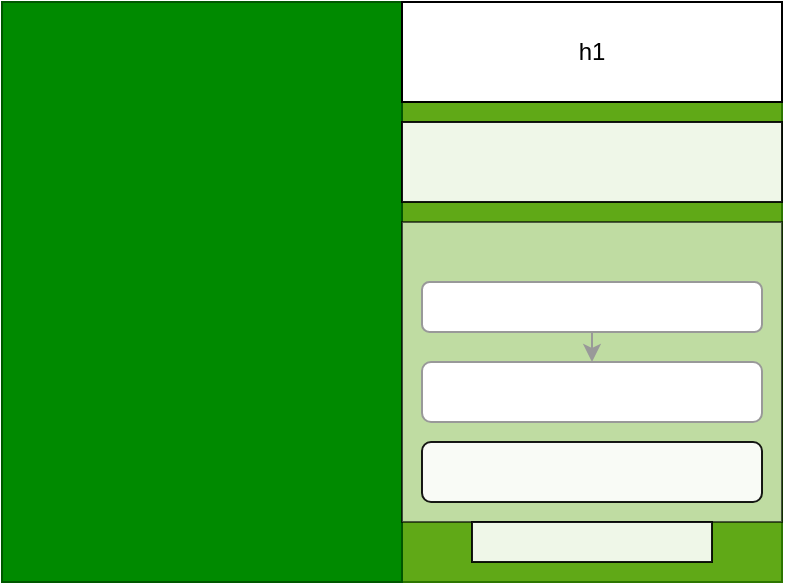 <mxfile>
    <diagram id="QwFGre6frtxOd6MtdPK8" name="Page-1">
        <mxGraphModel dx="735" dy="416" grid="1" gridSize="10" guides="1" tooltips="1" connect="1" arrows="1" fold="1" page="1" pageScale="1" pageWidth="850" pageHeight="1100" math="0" shadow="0">
            <root>
                <mxCell id="0"/>
                <mxCell id="1" parent="0"/>
                <mxCell id="2" value="" style="rounded=0;whiteSpace=wrap;html=1;" vertex="1" parent="1">
                    <mxGeometry x="120" y="110" width="390" height="290" as="geometry"/>
                </mxCell>
                <mxCell id="4" value="" style="rounded=0;whiteSpace=wrap;html=1;fillColor=#60a917;fontColor=#ffffff;strokeColor=#2D7600;" vertex="1" parent="1">
                    <mxGeometry x="320" y="110" width="190" height="290" as="geometry"/>
                </mxCell>
                <mxCell id="5" value="" style="rounded=0;whiteSpace=wrap;html=1;fillColor=#008a00;fontColor=#ffffff;strokeColor=#005700;" vertex="1" parent="1">
                    <mxGeometry x="120" y="110" width="200" height="290" as="geometry"/>
                </mxCell>
                <mxCell id="8" value="" style="edgeStyle=none;html=1;" edge="1" parent="1" source="6" target="7">
                    <mxGeometry relative="1" as="geometry"/>
                </mxCell>
                <mxCell id="6" value="" style="rounded=1;whiteSpace=wrap;html=1;" vertex="1" parent="1">
                    <mxGeometry x="330" y="250" width="170" height="25" as="geometry"/>
                </mxCell>
                <mxCell id="7" value="" style="whiteSpace=wrap;html=1;rounded=1;" vertex="1" parent="1">
                    <mxGeometry x="330" y="290" width="170" height="30" as="geometry"/>
                </mxCell>
                <mxCell id="10" value="h1" style="rounded=0;whiteSpace=wrap;html=1;" vertex="1" parent="1">
                    <mxGeometry x="320" y="110" width="190" height="50" as="geometry"/>
                </mxCell>
                <mxCell id="11" value="" style="rounded=0;whiteSpace=wrap;html=1;opacity=60;" vertex="1" parent="1">
                    <mxGeometry x="320" y="220" width="190" height="150" as="geometry"/>
                </mxCell>
                <mxCell id="12" value="" style="rounded=0;whiteSpace=wrap;html=1;opacity=90;" vertex="1" parent="1">
                    <mxGeometry x="320" y="170" width="190" height="40" as="geometry"/>
                </mxCell>
                <mxCell id="14" value="" style="rounded=1;whiteSpace=wrap;html=1;opacity=90;" vertex="1" parent="1">
                    <mxGeometry x="330" y="330" width="170" height="30" as="geometry"/>
                </mxCell>
                <mxCell id="15" value="" style="rounded=0;whiteSpace=wrap;html=1;opacity=90;" vertex="1" parent="1">
                    <mxGeometry x="355" y="370" width="120" height="20" as="geometry"/>
                </mxCell>
            </root>
        </mxGraphModel>
    </diagram>
</mxfile>